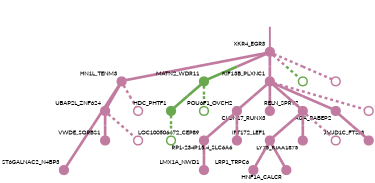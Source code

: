 strict digraph  {
graph[splines=false]; nodesep=0.7; rankdir=TB; ranksep=0.6; forcelabels=true; dpi=600; size=2.5;
0 [color="#c27ba0ff", fillcolor="#c27ba0ff", fixedsize=true, fontname=Lato, fontsize="12pt", height="0.25", label="", penwidth=3, shape=circle, style=filled, xlabel=XKR4_EGR3];
3 [color="#c27ba0ff", fillcolor="#c27ba0ff", fixedsize=true, fontname=Lato, fontsize="12pt", height="0.25", label="", penwidth=3, shape=circle, style=filled, xlabel=HN1L_TENM3];
12 [color="#6aa84fff", fillcolor="#6aa84fff", fixedsize=true, fontname=Lato, fontsize="12pt", height="0.25", label="", penwidth=3, shape=circle, style=filled, xlabel=MATN2_WDR11];
13 [color="#c27ba0ff", fillcolor="#c27ba0ff", fixedsize=true, fontname=Lato, fontsize="12pt", height="0.25", label="", penwidth=3, shape=circle, style=filled, xlabel=KIF13B_PLXNC1];
20 [color="#6aa84fff", fillcolor="#6aa84fff", fixedsize=true, fontname=Lato, fontsize="12pt", height="0.25", label="", penwidth=3, shape=circle, style=solid, xlabel=""];
23 [color="#c27ba0ff", fillcolor="#c27ba0ff", fixedsize=true, fontname=Lato, fontsize="12pt", height="0.25", label="", penwidth=3, shape=circle, style=solid, xlabel=""];
1 [color="#c27ba0ff", fillcolor="#c27ba0ff", fixedsize=true, fontname=Lato, fontsize="12pt", height="0.25", label="", penwidth=3, shape=circle, style=filled, xlabel=ST6GALNAC2_N4BP3];
14 [color="#c27ba0ff", fillcolor="#c27ba0ff", fixedsize=true, fontname=Lato, fontsize="12pt", height="0.25", label="", penwidth=3, shape=circle, style=filled, xlabel=UBAP2L_ZNF624];
24 [color="#c27ba0ff", fillcolor="#c27ba0ff", fixedsize=true, fontname=Lato, fontsize="12pt", height="0.25", label="", penwidth=3, shape=circle, style=solid, xlabel=""];
4 [color="#c27ba0ff", fillcolor="#c27ba0ff", fixedsize=true, fontname=Lato, fontsize="12pt", height="0.25", label="", penwidth=3, shape=circle, style=filled, xlabel=IFT172_LEF1];
9 [color="#c27ba0ff", fillcolor="#c27ba0ff", fixedsize=true, fontname=Lato, fontsize="12pt", height="0.25", label="", penwidth=3, shape=circle, style=filled, xlabel=LRP1_TRPC6];
10 [color="#c27ba0ff", fillcolor="#c27ba0ff", fixedsize=true, fontname=Lato, fontsize="12pt", height="0.25", label="", penwidth=3, shape=circle, style=filled, xlabel=HNF1A_CALCR];
6 [color="#c27ba0ff", fillcolor="#c27ba0ff", fixedsize=true, fontname=Lato, fontsize="12pt", height="0.25", label="", penwidth=3, shape=circle, style=filled, xlabel=LOC100506472_CEP89];
16 [color="#c27ba0ff", fillcolor="#c27ba0ff", fixedsize=true, fontname=Lato, fontsize="12pt", height="0.25", label="", penwidth=3, shape=circle, style=filled, xlabel=LMX1A_NWD1];
7 [color="#6aa84fff", fillcolor="#6aa84fff", fixedsize=true, fontname=Lato, fontsize="12pt", height="0.25", label="", penwidth=3, shape=circle, style=filled, xlabel=HDC_PHTF1];
21 [color="#6aa84fff", fillcolor="#6aa84fff", fixedsize=true, fontname=Lato, fontsize="12pt", height="0.25", label="", penwidth=3, shape=circle, style=solid, xlabel=""];
11 [color="#c27ba0ff", fillcolor="#c27ba0ff", fixedsize=true, fontname=Lato, fontsize="12pt", height="0.25", label="", penwidth=3, shape=circle, style=filled, xlabel=POU6F1_OVCH2];
15 [color="#c27ba0ff", fillcolor="#c27ba0ff", fixedsize=true, fontname=Lato, fontsize="12pt", height="0.25", label="", penwidth=3, shape=circle, style=filled, xlabel="RP1-234P15.4_SLC6A6"];
22 [color="#6aa84fff", fillcolor="#6aa84fff", fixedsize=true, fontname=Lato, fontsize="12pt", height="0.25", label="", penwidth=3, shape=circle, style=solid, xlabel=""];
2 [color="#c27ba0ff", fillcolor="#c27ba0ff", fixedsize=true, fontname=Lato, fontsize="12pt", height="0.25", label="", penwidth=3, shape=circle, style=filled, xlabel=CLDN17_RUNX3];
17 [color="#c27ba0ff", fillcolor="#c27ba0ff", fixedsize=true, fontname=Lato, fontsize="12pt", height="0.25", label="", penwidth=3, shape=circle, style=filled, xlabel=RELN_SPRY2];
18 [color="#c27ba0ff", fillcolor="#c27ba0ff", fixedsize=true, fontname=Lato, fontsize="12pt", height="0.25", label="", penwidth=3, shape=circle, style=filled, xlabel=AGA_RABEP2];
25 [color="#c27ba0ff", fillcolor="#c27ba0ff", fixedsize=true, fontname=Lato, fontsize="12pt", height="0.25", label="", penwidth=3, shape=circle, style=solid, xlabel=""];
8 [color="#c27ba0ff", fillcolor="#c27ba0ff", fixedsize=true, fontname=Lato, fontsize="12pt", height="0.25", label="", penwidth=3, shape=circle, style=filled, xlabel=VWDE_SORBS1];
26 [color="#c27ba0ff", fillcolor="#c27ba0ff", fixedsize=true, fontname=Lato, fontsize="12pt", height="0.25", label="", penwidth=3, shape=circle, style=solid, xlabel=""];
5 [color="#c27ba0ff", fillcolor="#c27ba0ff", fixedsize=true, fontname=Lato, fontsize="12pt", height="0.25", label="", penwidth=3, shape=circle, style=filled, xlabel=LY75_KIAA1875];
27 [color="#c27ba0ff", fillcolor="#c27ba0ff", fixedsize=true, fontname=Lato, fontsize="12pt", height="0.25", label="", penwidth=3, shape=circle, style=solid, xlabel=""];
19 [color="#c27ba0ff", fillcolor="#c27ba0ff", fixedsize=true, fontname=Lato, fontsize="12pt", height="0.25", label="", penwidth=3, shape=circle, style=filled, xlabel=JMJD1C_FTSJ3];
normal [label="", penwidth=3, style=invis, xlabel=XKR4_EGR3];
0 -> 3  [arrowsize=0, color="#c27ba0ff;0.5:#c27ba0ff", minlen="1.7586207389831543", penwidth="5.5", style=solid];
0 -> 12  [arrowsize=0, color="#c27ba0ff;0.5:#6aa84fff", minlen="1.4137930870056152", penwidth="5.5", style=solid];
0 -> 13  [arrowsize=0, color="#c27ba0ff;0.5:#c27ba0ff", minlen="1.4137930870056152", penwidth="5.5", style=solid];
0 -> 20  [arrowsize=0, color="#c27ba0ff;0.5:#6aa84fff", minlen="1.1724138259887695", penwidth=5, style=dashed];
0 -> 23  [arrowsize=0, color="#c27ba0ff;0.5:#c27ba0ff", minlen="1.1724138259887695", penwidth=5, style=dashed];
3 -> 1  [arrowsize=0, color="#c27ba0ff;0.5:#c27ba0ff", minlen="3.0", penwidth="5.5", style=solid];
3 -> 14  [arrowsize=0, color="#c27ba0ff;0.5:#c27ba0ff", minlen="1.344827651977539", penwidth="5.5", style=solid];
3 -> 24  [arrowsize=0, color="#c27ba0ff;0.5:#c27ba0ff", minlen="1.1724138259887695", penwidth=5, style=dashed];
12 -> 7  [arrowsize=0, color="#6aa84fff;0.5:#6aa84fff", minlen="1.5517241954803467", penwidth="5.5", style=solid];
12 -> 22  [arrowsize=0, color="#6aa84fff;0.5:#6aa84fff", minlen="1.1724138259887695", penwidth=5, style=dashed];
13 -> 2  [arrowsize=0, color="#c27ba0ff;0.5:#c27ba0ff", minlen="1.8275861740112305", penwidth="5.5", style=solid];
13 -> 11  [arrowsize=0, color="#c27ba0ff;0.5:#c27ba0ff", minlen="1.4137930870056152", penwidth="5.5", style=solid];
13 -> 17  [arrowsize=0, color="#c27ba0ff;0.5:#c27ba0ff", minlen="1.344827651977539", penwidth="5.5", style=solid];
13 -> 18  [arrowsize=0, color="#c27ba0ff;0.5:#c27ba0ff", minlen="1.344827651977539", penwidth="5.5", style=solid];
13 -> 25  [arrowsize=0, color="#c27ba0ff;0.5:#c27ba0ff", minlen="1.1724138259887695", penwidth=5, style=dashed];
14 -> 8  [arrowsize=0, color="#c27ba0ff;0.5:#c27ba0ff", minlen="1.5517241954803467", penwidth="5.5", style=solid];
14 -> 26  [arrowsize=0, color="#c27ba0ff;0.5:#c27ba0ff", minlen="1.1724138259887695", penwidth=5, style=dashed];
4 -> 9  [arrowsize=0, color="#c27ba0ff;0.5:#c27ba0ff", minlen="1.5517241954803467", penwidth="5.5", style=solid];
4 -> 10  [arrowsize=0, color="#c27ba0ff;0.5:#c27ba0ff", minlen="1.482758641242981", penwidth="5.5", style=solid];
6 -> 16  [arrowsize=0, color="#c27ba0ff;0.5:#c27ba0ff", minlen="1.344827651977539", penwidth="5.5", style=solid];
7 -> 21  [arrowsize=0, color="#6aa84fff;0.5:#6aa84fff", minlen="1.1724138259887695", penwidth=5, style=dashed];
11 -> 6  [arrowsize=0, color="#c27ba0ff;0.5:#c27ba0ff", minlen="1.5517241954803467", penwidth="5.5", style=solid];
11 -> 15  [arrowsize=0, color="#c27ba0ff;0.5:#c27ba0ff", minlen="1.344827651977539", penwidth="5.5", style=solid];
17 -> 4  [arrowsize=0, color="#c27ba0ff;0.5:#c27ba0ff", minlen="1.6206896305084229", penwidth="5.5", style=solid];
17 -> 5  [arrowsize=0, color="#c27ba0ff;0.5:#c27ba0ff", minlen="1.5517241954803467", penwidth="5.5", style=solid];
17 -> 27  [arrowsize=0, color="#c27ba0ff;0.5:#c27ba0ff", minlen="1.1724138259887695", penwidth=5, style=dashed];
18 -> 19  [arrowsize=0, color="#c27ba0ff;0.5:#c27ba0ff", minlen="1.344827651977539", penwidth="5.5", style=solid];
normal -> 0  [arrowsize=0, color="#c27ba0ff", label="", penwidth=4, style=solid];
}
